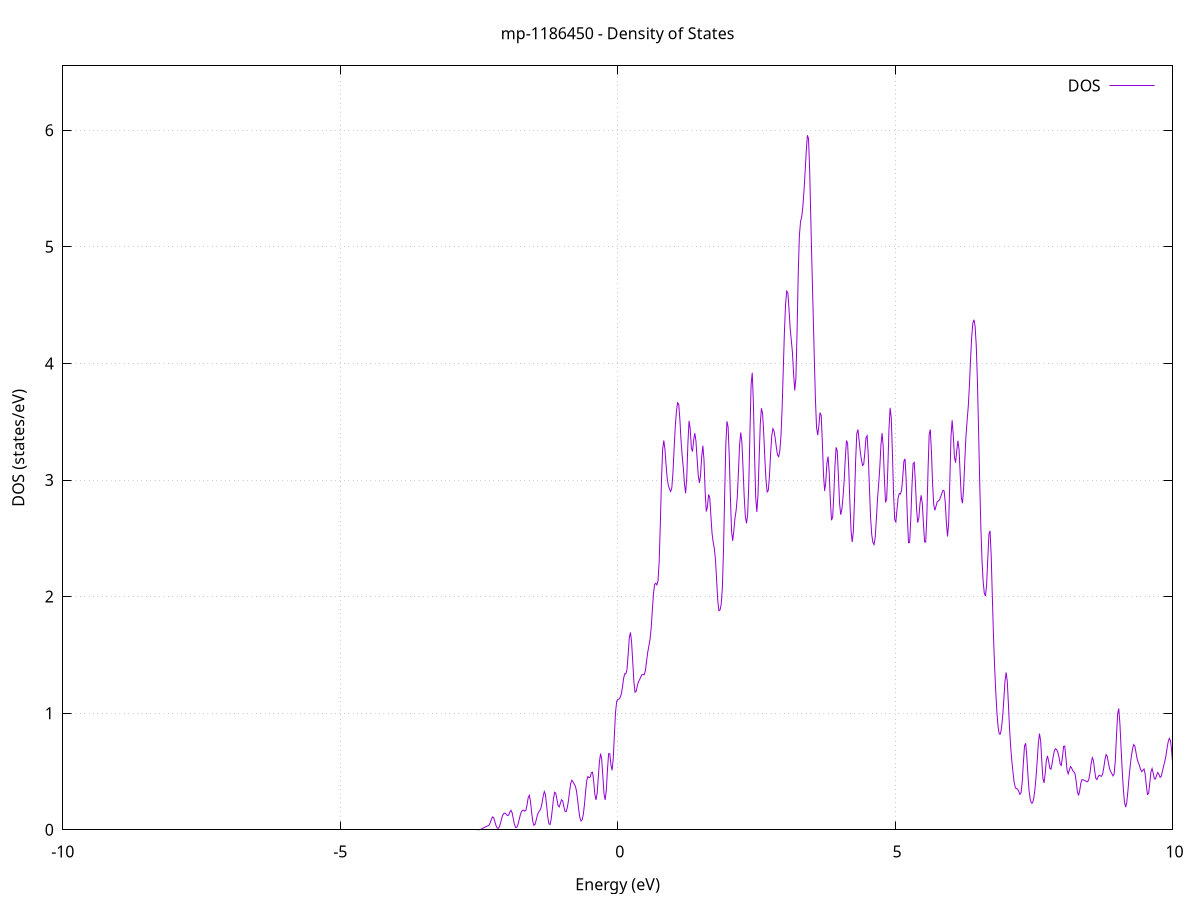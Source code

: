 set title 'mp-1186450 - Density of States'
set xlabel 'Energy (eV)'
set ylabel 'DOS (states/eV)'
set grid
set xrange [-10:10]
set yrange [0:6.552]
set xzeroaxis lt -1
set terminal png size 800,600
set output 'mp-1186450_dos_gnuplot.png'
plot '-' using 1:2 with lines title 'DOS'
-4.303900 0.000000
-4.283200 0.000000
-4.262500 0.000000
-4.241800 0.000000
-4.221100 0.000000
-4.200400 0.000000
-4.179700 0.000000
-4.159000 0.000000
-4.138300 0.000000
-4.117600 0.000000
-4.096800 0.000000
-4.076100 0.000000
-4.055400 0.000000
-4.034700 0.000000
-4.014000 0.000000
-3.993300 0.000000
-3.972600 0.000000
-3.951900 0.000000
-3.931200 0.000000
-3.910500 0.000000
-3.889800 0.000000
-3.869100 0.000000
-3.848400 0.000000
-3.827700 0.000000
-3.807000 0.000000
-3.786200 0.000000
-3.765500 0.000000
-3.744800 0.000000
-3.724100 0.000000
-3.703400 0.000000
-3.682700 0.000000
-3.662000 0.000000
-3.641300 0.000000
-3.620600 0.000000
-3.599900 0.000000
-3.579200 0.000000
-3.558500 0.000000
-3.537800 0.000000
-3.517100 0.000000
-3.496300 0.000000
-3.475600 0.000000
-3.454900 0.000000
-3.434200 0.000000
-3.413500 0.000000
-3.392800 0.000000
-3.372100 0.000000
-3.351400 0.000000
-3.330700 0.000000
-3.310000 0.000000
-3.289300 0.000000
-3.268600 0.000000
-3.247900 0.000000
-3.227200 0.000000
-3.206500 0.000000
-3.185700 0.000000
-3.165000 0.000000
-3.144300 0.000000
-3.123600 0.000000
-3.102900 0.000000
-3.082200 0.000000
-3.061500 0.000000
-3.040800 0.000000
-3.020100 0.000000
-2.999400 0.000000
-2.978700 0.000000
-2.958000 0.000000
-2.937300 0.000000
-2.916600 0.000000
-2.895900 0.000000
-2.875100 0.000000
-2.854400 0.000000
-2.833700 0.000000
-2.813000 0.000000
-2.792300 0.000000
-2.771600 0.000000
-2.750900 0.000000
-2.730200 0.000000
-2.709500 0.000000
-2.688800 0.000000
-2.668100 0.000000
-2.647400 0.000000
-2.626700 0.000000
-2.606000 0.000000
-2.585300 0.000000
-2.564500 0.000000
-2.543800 0.000000
-2.523100 0.000100
-2.502400 0.000500
-2.481700 0.001900
-2.461000 0.005000
-2.440300 0.010000
-2.419600 0.015600
-2.398900 0.020700
-2.378200 0.025700
-2.357500 0.030200
-2.336800 0.033600
-2.316100 0.041100
-2.295400 0.061200
-2.274700 0.091000
-2.253900 0.110600
-2.233200 0.101900
-2.212500 0.069600
-2.191800 0.035300
-2.171100 0.014900
-2.150400 0.012300
-2.129700 0.027700
-2.109000 0.060400
-2.088300 0.100200
-2.067600 0.129800
-2.046900 0.142100
-2.026200 0.142000
-2.005500 0.132700
-1.984800 0.121500
-1.964100 0.126400
-1.943300 0.150800
-1.922600 0.166900
-1.901900 0.146200
-1.881200 0.096000
-1.860500 0.047200
-1.839800 0.020700
-1.819100 0.019600
-1.798400 0.041600
-1.777700 0.080700
-1.757000 0.122300
-1.736300 0.152300
-1.715600 0.166900
-1.694900 0.167400
-1.674200 0.159700
-1.653400 0.167400
-1.632700 0.213300
-1.612000 0.275800
-1.591300 0.295800
-1.570600 0.242400
-1.549900 0.148600
-1.529200 0.070700
-1.508500 0.037600
-1.487800 0.047600
-1.467100 0.084900
-1.446400 0.125700
-1.425700 0.151000
-1.405000 0.163800
-1.384300 0.183600
-1.363600 0.225900
-1.342800 0.286300
-1.322100 0.327600
-1.301400 0.302700
-1.280700 0.212600
-1.260000 0.112000
-1.239300 0.051200
-1.218600 0.045100
-1.197900 0.090500
-1.177200 0.175000
-1.156500 0.266800
-1.135800 0.321500
-1.115100 0.313900
-1.094400 0.260300
-1.073700 0.207500
-1.053000 0.195900
-1.032200 0.226400
-1.011500 0.257900
-0.990800 0.247500
-0.970100 0.199600
-0.949400 0.158800
-0.928700 0.155900
-0.908000 0.188200
-0.887300 0.247200
-0.866600 0.326300
-0.845900 0.397600
-0.825200 0.424900
-0.804500 0.411100
-0.783800 0.391500
-0.763100 0.375100
-0.742400 0.335000
-0.721600 0.258500
-0.700900 0.169500
-0.680200 0.102600
-0.659500 0.075700
-0.638800 0.086700
-0.618100 0.133200
-0.597400 0.219900
-0.576700 0.333000
-0.556000 0.425000
-0.535300 0.456600
-0.514600 0.446500
-0.493900 0.452600
-0.473200 0.489000
-0.452500 0.493500
-0.431800 0.416200
-0.411000 0.304700
-0.390300 0.255900
-0.369600 0.313800
-0.348900 0.447100
-0.328200 0.586000
-0.307500 0.653500
-0.286800 0.601200
-0.266100 0.454900
-0.245400 0.307700
-0.224700 0.256400
-0.204000 0.342400
-0.183300 0.516400
-0.162600 0.652200
-0.141900 0.652600
-0.121200 0.557900
-0.100400 0.509800
-0.079700 0.607000
-0.059000 0.813700
-0.038300 1.006100
-0.017600 1.100200
0.003100 1.117400
0.023800 1.120600
0.044500 1.134400
0.065200 1.162200
0.085900 1.219600
0.106600 1.295800
0.127300 1.337700
0.148000 1.337800
0.168700 1.375800
0.189500 1.503000
0.210200 1.646100
0.230900 1.692800
0.251600 1.608400
0.272300 1.437700
0.293000 1.267400
0.313700 1.180200
0.334400 1.188400
0.355100 1.235000
0.375800 1.269700
0.396500 1.288900
0.417200 1.310000
0.437900 1.330100
0.458600 1.331600
0.479300 1.329700
0.500100 1.366500
0.520800 1.444400
0.541500 1.520900
0.562200 1.574200
0.582900 1.629900
0.603600 1.727700
0.624300 1.874800
0.645000 2.021800
0.665700 2.104300
0.686400 2.114000
0.707100 2.100700
0.727800 2.136200
0.748500 2.299800
0.769200 2.619300
0.789900 2.994200
0.810700 3.261100
0.831400 3.339400
0.852100 3.264600
0.872800 3.127300
0.893500 3.012400
0.914200 2.952100
0.934900 2.921600
0.955600 2.901600
0.976300 2.932400
0.997000 3.065000
1.017700 3.269300
1.038400 3.457900
1.059100 3.587800
1.079800 3.662200
1.100500 3.651000
1.121300 3.522200
1.142000 3.342800
1.162700 3.210100
1.183400 3.104300
1.204100 2.967200
1.224800 2.886400
1.245500 3.017600
1.266200 3.314200
1.286900 3.507100
1.307600 3.440900
1.328300 3.277000
1.349000 3.244400
1.369700 3.341000
1.390400 3.401500
1.411100 3.334800
1.431900 3.185100
1.452600 3.039800
1.473300 2.974800
1.494000 3.040300
1.514700 3.199700
1.535400 3.294700
1.556100 3.174800
1.576800 2.904500
1.597500 2.729300
1.618200 2.769800
1.638900 2.875600
1.659600 2.850100
1.680300 2.694800
1.701000 2.545000
1.721700 2.466200
1.742500 2.414500
1.763200 2.315500
1.783900 2.141300
1.804600 1.962800
1.825300 1.878700
1.846000 1.886000
1.866700 1.935000
1.887400 2.075300
1.908100 2.404700
1.928800 2.880400
1.949500 3.302800
1.970200 3.503400
1.990900 3.454300
2.011600 3.205000
2.032400 2.851300
2.053100 2.561600
2.073800 2.478600
2.094500 2.567400
2.115200 2.673600
2.135900 2.741200
2.156600 2.856700
2.177300 3.073800
2.198000 3.304600
2.218700 3.407300
2.239400 3.321300
2.260100 3.100700
2.280800 2.858300
2.301500 2.688800
2.322200 2.628000
2.343000 2.702100
2.363700 2.969000
2.384400 3.409400
2.405100 3.814700
2.425800 3.919800
2.446500 3.660600
2.467200 3.221800
2.487900 2.854700
2.508600 2.725700
2.529300 2.871600
2.550000 3.186700
2.570700 3.481000
2.591400 3.615600
2.612100 3.570300
2.632800 3.398400
2.653600 3.178300
2.674300 2.993100
2.695000 2.897200
2.715700 2.911700
2.736400 3.038000
2.757100 3.227300
2.777800 3.381600
2.798500 3.440500
2.819200 3.420000
2.839900 3.357700
2.860600 3.279100
2.881300 3.214900
2.902000 3.200000
2.922700 3.250200
2.943400 3.377600
2.964200 3.612000
2.984900 3.941200
3.005600 4.269500
3.026300 4.504000
3.047000 4.620200
3.067700 4.605300
3.088400 4.466600
3.109100 4.303000
3.129800 4.199500
3.150500 4.092300
3.171200 3.909700
3.191900 3.768100
3.212600 3.872900
3.233300 4.266200
3.254000 4.752700
3.274800 5.088900
3.295500 5.214000
3.316200 5.255300
3.336900 5.336800
3.357600 5.473600
3.378300 5.638200
3.399000 5.817400
3.419700 5.956500
3.440400 5.927400
3.461100 5.652200
3.481800 5.230100
3.502500 4.819100
3.523200 4.444000
3.543900 4.054600
3.564600 3.688700
3.585400 3.448500
3.606100 3.385300
3.626800 3.467200
3.647500 3.577900
3.668200 3.555100
3.688900 3.334100
3.709600 3.047900
3.730300 2.906800
3.751000 2.981400
3.771700 3.144100
3.792400 3.200600
3.813100 3.061600
3.833800 2.818800
3.854500 2.655000
3.875300 2.681800
3.896000 2.874700
3.916700 3.120200
3.937400 3.279900
3.958100 3.248100
3.978800 3.035700
3.999500 2.800100
4.020200 2.702300
4.040900 2.747900
4.061600 2.851500
4.082300 2.992900
4.103000 3.184700
4.123700 3.338500
4.144400 3.314800
4.165100 3.096600
4.185900 2.803700
4.206600 2.565800
4.227300 2.467600
4.248000 2.557900
4.268700 2.827300
4.289400 3.166700
4.310100 3.399700
4.330800 3.433100
4.351500 3.342300
4.372200 3.245500
4.392900 3.174500
4.413600 3.124500
4.434300 3.133700
4.455000 3.234500
4.475700 3.362000
4.496500 3.380200
4.517200 3.214400
4.537900 2.932800
4.558600 2.678500
4.579300 2.531700
4.600000 2.465600
4.620700 2.446000
4.641400 2.505400
4.662100 2.659400
4.682800 2.830000
4.703500 2.958100
4.724200 3.103400
4.744900 3.296200
4.765600 3.402000
4.786300 3.285600
4.807100 3.016200
4.827800 2.808800
4.848500 2.833600
4.869200 3.097100
4.889900 3.433100
4.910600 3.618800
4.931300 3.535600
4.952000 3.232800
4.972700 2.881100
4.993400 2.660800
5.014100 2.640500
5.034800 2.746400
5.055500 2.849800
5.076200 2.883700
5.096900 2.879900
5.117700 2.912900
5.138400 3.024000
5.159100 3.160700
5.179800 3.181800
5.200500 2.993300
5.221200 2.684100
5.241900 2.462100
5.262600 2.464300
5.283300 2.667600
5.304000 2.942900
5.324700 3.139900
5.345400 3.151400
5.366100 2.981500
5.386800 2.757500
5.407500 2.634600
5.428300 2.673400
5.449000 2.798200
5.469700 2.868600
5.490400 2.800800
5.511100 2.627700
5.531800 2.469600
5.552500 2.468300
5.573200 2.700200
5.593900 3.082000
5.614600 3.388200
5.635300 3.433600
5.656000 3.234600
5.676700 2.964300
5.697400 2.784200
5.718200 2.740500
5.738900 2.777200
5.759600 2.813500
5.780300 2.821400
5.801000 2.829400
5.821700 2.854600
5.842400 2.884600
5.863100 2.911500
5.883800 2.906300
5.904500 2.809000
5.925200 2.630000
5.945900 2.515300
5.966600 2.637800
5.987300 2.999500
6.008000 3.375300
6.028800 3.512400
6.049500 3.382100
6.070200 3.192500
6.090900 3.149700
6.111600 3.253000
6.132300 3.336900
6.153000 3.262500
6.173700 3.048900
6.194400 2.847800
6.215100 2.800800
6.235800 2.932800
6.256500 3.162600
6.277200 3.372400
6.297900 3.507700
6.318600 3.626500
6.339400 3.804000
6.360100 4.028500
6.380800 4.227700
6.401500 4.346400
6.422200 4.374500
6.442900 4.315900
6.463600 4.149500
6.484300 3.845000
6.505000 3.424200
6.525700 2.974800
6.546400 2.588100
6.567100 2.306800
6.587800 2.127700
6.608500 2.027100
6.629200 2.005200
6.650000 2.102300
6.670700 2.320200
6.691400 2.534900
6.712100 2.564500
6.732800 2.345300
6.753500 1.990900
6.774200 1.654200
6.794900 1.389400
6.815600 1.174600
6.836300 1.000600
6.857000 0.880500
6.877700 0.821400
6.898400 0.821700
6.919100 0.875400
6.939800 0.976200
6.960600 1.121200
6.981300 1.276300
7.002000 1.349700
7.022700 1.268500
7.043400 1.070100
7.064100 0.859800
7.084800 0.701300
7.105500 0.586100
7.126200 0.487200
7.146900 0.405900
7.167600 0.361200
7.188300 0.351700
7.209000 0.348700
7.229700 0.328600
7.250400 0.303800
7.271200 0.318500
7.291900 0.412600
7.312600 0.575100
7.333300 0.719400
7.354000 0.742000
7.374700 0.627700
7.395400 0.460900
7.416100 0.329900
7.436800 0.258700
7.457500 0.229100
7.478200 0.230300
7.498900 0.268800
7.519600 0.343400
7.540300 0.448000
7.561000 0.587200
7.581800 0.740400
7.602500 0.824500
7.623200 0.763900
7.643900 0.593600
7.664600 0.439400
7.685300 0.402600
7.706000 0.484900
7.726700 0.595400
7.747400 0.633700
7.768100 0.586600
7.788800 0.527000
7.809500 0.519600
7.830200 0.566600
7.850900 0.631700
7.871700 0.679700
7.892400 0.695400
7.913100 0.686900
7.933800 0.664900
7.954500 0.622400
7.975200 0.565700
7.995900 0.552300
8.016600 0.623900
8.037300 0.715500
8.058000 0.718100
8.078700 0.619800
8.099400 0.512900
8.120100 0.479500
8.140800 0.512300
8.161500 0.542000
8.182300 0.529900
8.203000 0.505700
8.223700 0.497900
8.244400 0.478300
8.265100 0.412600
8.285800 0.328000
8.306500 0.293500
8.327200 0.334600
8.347900 0.399600
8.368600 0.430600
8.389300 0.429300
8.410000 0.424200
8.430700 0.420100
8.451400 0.413300
8.472100 0.412600
8.492900 0.433900
8.513600 0.489800
8.534300 0.568400
8.555000 0.618700
8.575700 0.593300
8.596400 0.510500
8.617100 0.441700
8.637800 0.430600
8.658500 0.453900
8.679200 0.467900
8.699900 0.462300
8.720600 0.458400
8.741300 0.479500
8.762000 0.533600
8.782700 0.602500
8.803500 0.644700
8.824200 0.629700
8.844900 0.574100
8.865600 0.523600
8.886300 0.498500
8.907000 0.481000
8.927700 0.462100
8.948400 0.479500
8.969100 0.591100
8.989800 0.798000
9.010500 0.993200
9.031200 1.039900
9.051900 0.914000
9.072600 0.708700
9.093300 0.510700
9.114100 0.349000
9.134800 0.236500
9.155500 0.194900
9.176200 0.235400
9.196900 0.335900
9.217600 0.452200
9.238300 0.551400
9.259000 0.629500
9.279700 0.693800
9.300400 0.731300
9.321100 0.718100
9.341800 0.663100
9.362500 0.608200
9.383200 0.576900
9.403900 0.552200
9.424700 0.518900
9.445400 0.498300
9.466100 0.510100
9.486800 0.521300
9.507500 0.477000
9.528200 0.380500
9.548900 0.303000
9.569600 0.310600
9.590300 0.398900
9.611000 0.495200
9.631700 0.525200
9.652400 0.484600
9.673100 0.436700
9.693800 0.435400
9.714600 0.470200
9.735300 0.491300
9.756000 0.474900
9.776700 0.449900
9.797400 0.458300
9.818100 0.500400
9.838800 0.544100
9.859500 0.581400
9.880200 0.631000
9.900900 0.695200
9.921600 0.753400
9.942300 0.784100
9.963000 0.766100
9.983700 0.684000
10.004400 0.552800
10.025200 0.421200
10.045900 0.334100
10.066600 0.299100
10.087300 0.294100
10.108000 0.295800
10.128700 0.296200
10.149400 0.299400
10.170100 0.309300
10.190800 0.326500
10.211500 0.354100
10.232200 0.390300
10.252900 0.417700
10.273600 0.414800
10.294300 0.381100
10.315000 0.339900
10.335800 0.326900
10.356500 0.383300
10.377200 0.525400
10.397900 0.704000
10.418600 0.831100
10.439300 0.861800
10.460000 0.816200
10.480700 0.725200
10.501400 0.603800
10.522100 0.481700
10.542800 0.411000
10.563500 0.412000
10.584200 0.440800
10.604900 0.445000
10.625600 0.434900
10.646400 0.465800
10.667100 0.555400
10.687800 0.648000
10.708500 0.667700
10.729200 0.595800
10.749900 0.480100
10.770600 0.382700
10.791300 0.338600
10.812000 0.344000
10.832700 0.359900
10.853400 0.345900
10.874100 0.310500
10.894800 0.305800
10.915500 0.367600
10.936200 0.480400
10.957000 0.592900
10.977700 0.648200
10.998400 0.616700
11.019100 0.524200
11.039800 0.430900
11.060500 0.378700
11.081200 0.379700
11.101900 0.421300
11.122600 0.454200
11.143300 0.417500
11.164000 0.303500
11.184700 0.168100
11.205400 0.069900
11.226100 0.023300
11.246800 0.013600
11.267600 0.029200
11.288300 0.071600
11.309000 0.141200
11.329700 0.221800
11.350400 0.288100
11.371100 0.342400
11.391800 0.430800
11.412500 0.586800
11.433200 0.759800
11.453900 0.840300
11.474600 0.773700
11.495300 0.609000
11.516000 0.437900
11.536700 0.322600
11.557500 0.275900
11.578200 0.276100
11.598900 0.302200
11.619600 0.345300
11.640300 0.387600
11.661000 0.409700
11.681700 0.421900
11.702400 0.453800
11.723100 0.508100
11.743800 0.553800
11.764500 0.577600
11.785200 0.617700
11.805900 0.728000
11.826600 0.900900
11.847300 1.040000
11.868100 1.035000
11.888800 0.865100
11.909500 0.605800
11.930200 0.355300
11.950900 0.182200
11.971600 0.115000
11.992300 0.146300
12.013000 0.242200
12.033700 0.358000
12.054400 0.457100
12.075100 0.513300
12.095800 0.512800
12.116500 0.479500
12.137200 0.465200
12.157900 0.491300
12.178700 0.541800
12.199400 0.597500
12.220100 0.632000
12.240800 0.612600
12.261500 0.549300
12.282200 0.507200
12.302900 0.537000
12.323600 0.612500
12.344300 0.668800
12.365000 0.679800
12.385700 0.660500
12.406400 0.624600
12.427100 0.583600
12.447800 0.558700
12.468500 0.567000
12.489300 0.611600
12.510000 0.684700
12.530700 0.763000
12.551400 0.804200
12.572100 0.771200
12.592800 0.675100
12.613500 0.577400
12.634200 0.537900
12.654900 0.566700
12.675600 0.625000
12.696300 0.664500
12.717000 0.671300
12.737700 0.667400
12.758400 0.674000
12.779100 0.686300
12.799900 0.679200
12.820600 0.636900
12.841300 0.573900
12.862000 0.508700
12.882700 0.433300
12.903400 0.346700
12.924100 0.297200
12.944800 0.344600
12.965500 0.484100
12.986200 0.634900
13.006900 0.701500
13.027600 0.644800
13.048300 0.504100
13.069000 0.359500
13.089700 0.273400
13.110500 0.265000
13.131200 0.317100
13.151900 0.397400
13.172600 0.475200
13.193300 0.523000
13.214000 0.534500
13.234700 0.546000
13.255400 0.597900
13.276100 0.675200
13.296800 0.721200
13.317500 0.698300
13.338200 0.612300
13.358900 0.501100
13.379600 0.430500
13.400400 0.465800
13.421100 0.601800
13.441800 0.751300
13.462500 0.840700
13.483200 0.873900
13.503900 0.874600
13.524600 0.836600
13.545300 0.764600
13.566000 0.700400
13.586700 0.676500
13.607400 0.677400
13.628100 0.671300
13.648800 0.651900
13.669500 0.621500
13.690200 0.572000
13.711000 0.521500
13.731700 0.516100
13.752400 0.555100
13.773100 0.578300
13.793800 0.555900
13.814500 0.519100
13.835200 0.492700
13.855900 0.463700
13.876600 0.422200
13.897300 0.389800
13.918000 0.397700
13.938700 0.450900
13.959400 0.519500
13.980100 0.567800
14.000800 0.588500
14.021600 0.604900
14.042300 0.641600
14.063000 0.698700
14.083700 0.757200
14.104400 0.796600
14.125100 0.799000
14.145800 0.748200
14.166500 0.642000
14.187200 0.506000
14.207900 0.383700
14.228600 0.308200
14.249300 0.299100
14.270000 0.371100
14.290700 0.510800
14.311400 0.655500
14.332200 0.721300
14.352900 0.666200
14.373600 0.536700
14.394300 0.439900
14.415000 0.452500
14.435700 0.551100
14.456400 0.645200
14.477100 0.687100
14.497800 0.713800
14.518500 0.762200
14.539200 0.800200
14.559900 0.787700
14.580600 0.749600
14.601300 0.731400
14.622000 0.728300
14.642800 0.715300
14.663500 0.703000
14.684200 0.708500
14.704900 0.711000
14.725600 0.687800
14.746300 0.657900
14.767000 0.650900
14.787700 0.667200
14.808400 0.694500
14.829100 0.729000
14.849800 0.764400
14.870500 0.782200
14.891200 0.761700
14.911900 0.702800
14.932600 0.633600
14.953400 0.576500
14.974100 0.525600
14.994800 0.480800
15.015500 0.466900
15.036200 0.503700
15.056900 0.581000
15.077600 0.668500
15.098300 0.741200
15.119000 0.791500
15.139700 0.809900
15.160400 0.769000
15.181100 0.653300
15.201800 0.496600
15.222500 0.365700
15.243300 0.313200
15.264000 0.343400
15.284700 0.412600
15.305400 0.466900
15.326100 0.487700
15.346800 0.496700
15.367500 0.513000
15.388200 0.528300
15.408900 0.536200
15.429600 0.551200
15.450300 0.570700
15.471000 0.560400
15.491700 0.507700
15.512400 0.453700
15.533100 0.441800
15.553900 0.457400
15.574600 0.454700
15.595300 0.431700
15.616000 0.432300
15.636700 0.480500
15.657400 0.545000
15.678100 0.567000
15.698800 0.519200
15.719500 0.451300
15.740200 0.459300
15.760900 0.583700
15.781600 0.754500
15.802300 0.858400
15.823000 0.843400
15.843700 0.741900
15.864500 0.620800
15.885200 0.536400
15.905900 0.517900
15.926600 0.566000
15.947300 0.653900
15.968000 0.726200
15.988700 0.722200
16.009400 0.625000
16.030100 0.487500
16.050800 0.396600
16.071500 0.411300
16.092200 0.537100
16.112900 0.735400
16.133600 0.936300
16.154300 1.067700
16.175100 1.092000
16.195800 1.008900
16.216500 0.843500
16.237200 0.649500
16.257900 0.486100
16.278600 0.378500
16.299300 0.325600
16.320000 0.335600
16.340700 0.419400
16.361400 0.553100
16.382100 0.679500
16.402800 0.754100
16.423500 0.763800
16.444200 0.717200
16.464900 0.649200
16.485700 0.607200
16.506400 0.608900
16.527100 0.638800
16.547800 0.683400
16.568500 0.736300
16.589200 0.771200
16.609900 0.749000
16.630600 0.673800
16.651300 0.600200
16.672000 0.574100
16.692700 0.600900
16.713400 0.656400
16.734100 0.693500
16.754800 0.669700
16.775500 0.598900
16.796300 0.555400
16.817000 0.602300
16.837700 0.721900
16.858400 0.827300
16.879100 0.841400
16.899800 0.763000
16.920500 0.664600
16.941200 0.632100
16.961900 0.695800
16.982600 0.809300
17.003300 0.898200
17.024000 0.938100
17.044700 0.969600
17.065400 1.019000
17.086200 1.048200
17.106900 1.011500
17.127600 0.914000
17.148300 0.801800
17.169000 0.726100
17.189700 0.729400
17.210400 0.840100
17.231100 1.046000
17.251800 1.270900
17.272500 1.408700
17.293200 1.397400
17.313900 1.246900
17.334600 1.010100
17.355300 0.769100
17.376000 0.616000
17.396800 0.589200
17.417500 0.639200
17.438200 0.684900
17.458900 0.683300
17.479600 0.630100
17.500300 0.540500
17.521000 0.453800
17.541700 0.409200
17.562400 0.400200
17.583100 0.392300
17.603800 0.373400
17.624500 0.358900
17.645200 0.370300
17.665900 0.426800
17.686600 0.522500
17.707400 0.604200
17.728100 0.618000
17.748800 0.580500
17.769500 0.571500
17.790200 0.663100
17.810900 0.863200
17.831600 1.098300
17.852300 1.255500
17.873000 1.277300
17.893700 1.196300
17.914400 1.068600
17.935100 0.926800
17.955800 0.794500
17.976500 0.692500
17.997200 0.631500
18.018000 0.615300
18.038700 0.647200
18.059400 0.735400
18.080100 0.886100
18.100800 1.074300
18.121500 1.220000
18.142200 1.224500
18.162900 1.061200
18.183600 0.818100
18.204300 0.621800
18.225000 0.537500
18.245700 0.552900
18.266400 0.615600
18.287100 0.663100
18.307800 0.657800
18.328600 0.625900
18.349300 0.634100
18.370000 0.703500
18.390700 0.783700
18.411400 0.826000
18.432100 0.830600
18.452800 0.816800
18.473500 0.806000
18.494200 0.831500
18.514900 0.913200
18.535600 1.028200
18.556300 1.122600
18.577000 1.145600
18.597700 1.082500
18.618400 0.966400
18.639200 0.859900
18.659900 0.814000
18.680600 0.827200
18.701300 0.864500
18.722000 0.911600
18.742700 0.970200
18.763400 1.009600
18.784100 0.984000
18.804800 0.899900
18.825500 0.816600
18.846200 0.778400
18.866900 0.779300
18.887600 0.786500
18.908300 0.787300
18.929000 0.816900
18.949800 0.915800
18.970500 1.066000
18.991200 1.201700
19.011900 1.272600
19.032600 1.274100
19.053300 1.224400
19.074000 1.133700
19.094700 1.008000
19.115400 0.877000
19.136100 0.796300
19.156800 0.809900
19.177500 0.911000
19.198200 1.041200
19.218900 1.134800
19.239700 1.173700
19.260400 1.183900
19.281100 1.180800
19.301800 1.163700
19.322500 1.160800
19.343200 1.215100
19.363900 1.314300
19.384600 1.384300
19.405300 1.369100
19.426000 1.285600
19.446700 1.188000
19.467400 1.099500
19.488100 0.995700
19.508800 0.860600
19.529500 0.739500
19.550300 0.705100
19.571000 0.773100
19.591700 0.871000
19.612400 0.901000
19.633100 0.836800
19.653800 0.746000
19.674500 0.718800
19.695200 0.774700
19.715900 0.847400
19.736600 0.882900
19.757300 0.917200
19.778000 1.007700
19.798700 1.140000
19.819400 1.256900
19.840100 1.316900
19.860900 1.293700
19.881600 1.178400
19.902300 0.999100
19.923000 0.809300
19.943700 0.660800
19.964400 0.604800
19.985100 0.692000
20.005800 0.921000
20.026500 1.178400
20.047200 1.288700
20.067900 1.177600
20.088600 0.954100
20.109300 0.784300
20.130000 0.726800
20.150700 0.746400
20.171500 0.815700
20.192200 0.923400
20.212900 1.032600
20.233600 1.097400
20.254300 1.113000
20.275000 1.124200
20.295700 1.176800
20.316400 1.256400
20.337100 1.296400
20.357800 1.253600
20.378500 1.149200
20.399200 1.034200
20.419900 0.941800
20.440600 0.880900
20.461300 0.847800
20.482100 0.831700
20.502800 0.835700
20.523500 0.881800
20.544200 0.967000
20.564900 1.052000
20.585600 1.125200
20.606300 1.211800
20.627000 1.297200
20.647700 1.313200
20.668400 1.215800
20.689100 1.037300
20.709800 0.861200
20.730500 0.769600
20.751200 0.800200
20.771900 0.915300
20.792700 1.016900
20.813400 1.025800
20.834100 0.947400
20.854800 0.846900
20.875500 0.776800
20.896200 0.746500
20.916900 0.759300
20.937600 0.854600
20.958300 1.077600
20.979000 1.393600
20.999700 1.656400
21.020400 1.713300
21.041100 1.560200
21.061800 1.346100
21.082600 1.217400
21.103300 1.209100
21.124000 1.262500
21.144700 1.287800
21.165400 1.215500
21.186100 1.039800
21.206800 0.834400
21.227500 0.700600
21.248200 0.682500
21.268900 0.747600
21.289600 0.838000
21.310300 0.910300
21.331000 0.940500
21.351700 0.935900
21.372400 0.938600
21.393200 0.980800
21.413900 1.052300
21.434600 1.124700
21.455300 1.164300
21.476000 1.124000
21.496700 0.980900
21.517400 0.781800
21.538100 0.617800
21.558800 0.559700
21.579500 0.610800
21.600200 0.700600
21.620900 0.736200
21.641600 0.677000
21.662300 0.558300
21.683000 0.450600
21.703800 0.405800
21.724500 0.424100
21.745200 0.459900
21.765900 0.476400
21.786600 0.495100
21.807300 0.567200
21.828000 0.709000
21.848700 0.881200
21.869400 1.018200
21.890100 1.090000
21.910800 1.140200
21.931500 1.228900
21.952200 1.346300
21.972900 1.430300
21.993600 1.461500
22.014400 1.487600
22.035100 1.544800
22.055800 1.609900
22.076500 1.633100
22.097200 1.580200
22.117900 1.463800
22.138600 1.344100
22.159300 1.268000
22.180000 1.230200
22.200700 1.224300
22.221400 1.290300
22.242100 1.461300
22.262800 1.681200
22.283500 1.827200
22.304200 1.820200
22.325000 1.694000
22.345700 1.558200
22.366400 1.520100
22.387100 1.625200
22.407800 1.822200
22.428500 1.977500
22.449200 1.980000
22.469900 1.854700
22.490600 1.716900
22.511300 1.612600
22.532000 1.490300
22.552700 1.340500
22.573400 1.263200
22.594100 1.351700
22.614800 1.561000
22.635600 1.730500
22.656300 1.731100
22.677000 1.571900
22.697700 1.365300
22.718400 1.212800
22.739100 1.138600
22.759800 1.115900
22.780500 1.116200
22.801200 1.120600
22.821900 1.107900
22.842600 1.050300
22.863300 0.950200
22.884000 0.872300
22.904700 0.883300
22.925500 0.961000
22.946200 1.012400
22.966900 0.979600
22.987600 0.893500
23.008300 0.823700
23.029000 0.805100
23.049700 0.837400
23.070400 0.923400
23.091100 1.055900
23.111800 1.198100
23.132500 1.320700
23.153200 1.411400
23.173900 1.443100
23.194600 1.410700
23.215300 1.367100
23.236100 1.352700
23.256800 1.349400
23.277500 1.335900
23.298200 1.308500
23.318900 1.233100
23.339600 1.073500
23.360300 0.871300
23.381000 0.721500
23.401700 0.682100
23.422400 0.767400
23.443100 0.973400
23.463800 1.241300
23.484500 1.460200
23.505200 1.563900
23.525900 1.572100
23.546700 1.522600
23.567400 1.440000
23.588100 1.375000
23.608800 1.393500
23.629500 1.494600
23.650200 1.587500
23.670900 1.595100
23.691600 1.550300
23.712300 1.542800
23.733000 1.588100
23.753700 1.604000
23.774400 1.515500
23.795100 1.341300
23.815800 1.167600
23.836500 1.067300
23.857300 1.053200
23.878000 1.087500
23.898700 1.120300
23.919400 1.127600
23.940100 1.139900
23.960800 1.215200
23.981500 1.348500
24.002200 1.446400
24.022900 1.436000
24.043600 1.348100
24.064300 1.254400
24.085000 1.176500
24.105700 1.106500
24.126400 1.063300
24.147100 1.068400
24.167900 1.096900
24.188600 1.106100
24.209300 1.103000
24.230000 1.128200
24.250700 1.179600
24.271400 1.207600
24.292100 1.181900
24.312800 1.119600
24.333500 1.047900
24.354200 0.965200
24.374900 0.862100
24.395600 0.759600
24.416300 0.692300
24.437000 0.688800
24.457700 0.770300
24.478500 0.913900
24.499200 1.027800
24.519900 1.024400
24.540600 0.905900
24.561300 0.739700
24.582000 0.583100
24.602700 0.480100
24.623400 0.487400
24.644100 0.630700
24.664800 0.842700
24.685500 1.000000
24.706200 1.036800
24.726900 0.987400
24.747600 0.909200
24.768400 0.819900
24.789100 0.738200
24.809800 0.722300
24.830500 0.811800
24.851200 0.966500
24.871900 1.092000
24.892600 1.105000
24.913300 0.987800
24.934000 0.821400
24.954700 0.727200
24.975400 0.736600
24.996100 0.771000
25.016800 0.760300
25.037500 0.711900
25.058200 0.665500
25.079000 0.649000
25.099700 0.672900
25.120400 0.720300
25.141100 0.749100
25.161800 0.722600
25.182500 0.641300
25.203200 0.549100
25.223900 0.503900
25.244600 0.528400
25.265300 0.589500
25.286000 0.627300
25.306700 0.608800
25.327400 0.549500
25.348100 0.489200
25.368800 0.467800
25.389600 0.519800
25.410300 0.652500
25.431000 0.826900
25.451700 0.977600
25.472400 1.047100
25.493100 1.020800
25.513800 0.952600
25.534500 0.924400
25.555200 0.957500
25.575900 0.992700
25.596600 0.975800
25.617300 0.938600
25.638000 0.955000
25.658700 1.031700
25.679400 1.100100
25.700200 1.106400
25.720900 1.046200
25.741600 0.931700
25.762300 0.796100
25.783000 0.699100
25.803700 0.674700
25.824400 0.698800
25.845100 0.735600
25.865800 0.780900
25.886500 0.837400
25.907200 0.889600
25.927900 0.937800
25.948600 1.016000
25.969300 1.129500
25.990000 1.230100
26.010800 1.303700
26.031500 1.419300
26.052200 1.617900
26.072900 1.803000
26.093600 1.833100
26.114300 1.700400
26.135000 1.532200
26.155700 1.424600
26.176400 1.349600
26.197100 1.260900
26.217800 1.214200
26.238500 1.281600
26.259200 1.401000
26.279900 1.435700
26.300600 1.353900
26.321400 1.260600
26.342100 1.271100
26.362800 1.404700
26.383500 1.590500
26.404200 1.732500
26.424900 1.783500
26.445600 1.781900
26.466300 1.801300
26.487000 1.871000
26.507700 1.977900
26.528400 2.099900
26.549100 2.165500
26.569800 2.062600
26.590500 1.782500
26.611300 1.474200
26.632000 1.287400
26.652700 1.229100
26.673400 1.198100
26.694100 1.120700
26.714800 1.031700
26.735500 1.011700
26.756200 1.081300
26.776900 1.211200
26.797600 1.390700
26.818300 1.608600
26.839000 1.809400
26.859700 1.945800
26.880400 2.051200
26.901100 2.196100
26.921900 2.373100
26.942600 2.478800
26.963300 2.425700
26.984000 2.233300
27.004700 1.991000
27.025400 1.769800
27.046100 1.594500
27.066800 1.461500
27.087500 1.365300
27.108200 1.323100
27.128900 1.358500
27.149600 1.455300
27.170300 1.565000
27.191000 1.656100
27.211700 1.726300
27.232500 1.778500
27.253200 1.805400
27.273900 1.787600
27.294600 1.704200
27.315300 1.569300
27.336000 1.445200
27.356700 1.394900
27.377400 1.441400
27.398100 1.566900
27.418800 1.732600
27.439500 1.904000
27.460200 2.045200
27.480900 2.111200
27.501600 2.086700
27.522300 2.002600
27.543100 1.898100
27.563800 1.805500
27.584500 1.761800
27.605200 1.835800
27.625900 2.170700
27.646600 2.954600
27.667300 4.272700
27.688000 6.015900
27.708700 8.052900
27.729400 10.446500
27.750100 13.219100
27.770800 15.828200
27.791500 17.209600
27.812200 16.610100
27.832900 14.277400
27.853700 11.213400
27.874400 8.339300
27.895100 6.013000
27.915800 4.236000
27.936500 2.991000
27.957200 2.243500
27.977900 1.856200
27.998600 1.665300
28.019300 1.576600
28.040000 1.561800
28.060700 1.599100
28.081400 1.637100
28.102100 1.616000
28.122800 1.504800
28.143500 1.334200
28.164300 1.212000
28.185000 1.251500
28.205700 1.444600
28.226400 1.641900
28.247100 1.693200
28.267800 1.596300
28.288500 1.479900
28.309200 1.437600
28.329900 1.429200
28.350600 1.364000
28.371300 1.229500
28.392000 1.098300
28.412700 1.053300
28.433400 1.130900
28.454200 1.287800
28.474900 1.413400
28.495600 1.427100
28.516300 1.362400
28.537000 1.310000
28.557700 1.299000
28.578400 1.288500
28.599100 1.250800
28.619800 1.195400
28.640500 1.127200
28.661200 1.041200
28.681900 0.951100
28.702600 0.882000
28.723300 0.848800
28.744000 0.849800
28.764800 0.864400
28.785500 0.880300
28.806200 0.922000
28.826900 1.003500
28.847600 1.071700
28.868300 1.061100
28.889000 0.984200
28.909700 0.915300
28.930400 0.899000
28.951100 0.920200
28.971800 0.950600
28.992500 0.977400
29.013200 0.993700
29.033900 0.992400
29.054600 0.962700
29.075400 0.894100
29.096100 0.806600
29.116800 0.762100
29.137500 0.816400
29.158200 0.963400
29.178900 1.128700
29.199600 1.219400
29.220300 1.198100
29.241000 1.114900
29.261700 1.048300
29.282400 1.021500
29.303100 1.010300
29.323800 1.003200
29.344500 0.993100
29.365200 0.947500
29.386000 0.850700
29.406700 0.740300
29.427400 0.661500
29.448100 0.619700
29.468800 0.599200
29.489500 0.598300
29.510200 0.623400
29.530900 0.661600
29.551600 0.685800
29.572300 0.690400
29.593000 0.696700
29.613700 0.711600
29.634400 0.696800
29.655100 0.607300
29.675800 0.461500
29.696600 0.338100
29.717300 0.294000
29.738000 0.325700
29.758700 0.409800
29.779400 0.529600
29.800100 0.658200
29.820800 0.765100
29.841500 0.844100
29.862200 0.906500
29.882900 0.953300
29.903600 0.976500
29.924300 0.971200
29.945000 0.920700
29.965700 0.796600
29.986400 0.607300
30.007200 0.422700
30.027900 0.321100
30.048600 0.323200
30.069300 0.386000
30.090000 0.451100
30.110700 0.503000
30.131400 0.574500
30.152100 0.677700
30.172800 0.753900
30.193500 0.740400
30.214200 0.657600
30.234900 0.568600
30.255600 0.502300
30.276300 0.464400
30.297100 0.459300
30.317800 0.471600
30.338500 0.483100
30.359200 0.507600
30.379900 0.569000
30.400600 0.663500
30.421300 0.769800
30.442000 0.867300
30.462700 0.930200
30.483400 0.939200
30.504100 0.905000
30.524800 0.856600
30.545500 0.815000
30.566200 0.797400
30.586900 0.823600
30.607700 0.894800
30.628400 0.972400
30.649100 1.003000
30.669800 0.968800
30.690500 0.885000
30.711200 0.772200
30.731900 0.664300
30.752600 0.601100
30.773300 0.598900
30.794000 0.659700
30.814700 0.770000
30.835400 0.868300
30.856100 0.878400
30.876800 0.798800
30.897500 0.707500
30.918300 0.660800
30.939000 0.634000
30.959700 0.601500
30.980400 0.617400
31.001100 0.752600
31.021800 0.987800
31.042500 1.213400
31.063200 1.315900
31.083900 1.263100
31.104600 1.121600
31.125300 0.977900
31.146000 0.859000
31.166700 0.767800
31.187400 0.748700
31.208100 0.846600
31.228900 1.024500
31.249600 1.183300
31.270300 1.258900
31.291000 1.266000
31.311700 1.250500
31.332400 1.234700
31.353100 1.210700
31.373800 1.160700
31.394500 1.080100
31.415200 0.987100
31.435900 0.899100
31.456600 0.820100
31.477300 0.765700
31.498000 0.766100
31.518700 0.832000
31.539500 0.927900
31.560200 0.985000
31.580900 0.965400
31.601600 0.911400
31.622300 0.897700
31.643000 0.935800
31.663700 0.962800
31.684400 0.914400
31.705100 0.790300
31.725800 0.666900
31.746500 0.650600
31.767200 0.774300
31.787900 0.941100
31.808600 1.016400
31.829300 0.975700
31.850100 0.921700
31.870800 0.959000
31.891500 1.095300
31.912200 1.249700
31.932900 1.330600
31.953600 1.320100
31.974300 1.289500
31.995000 1.316000
32.015700 1.385200
32.036400 1.404000
32.057100 1.328000
32.077800 1.214400
32.098500 1.125100
32.119200 1.072600
32.139900 1.078900
32.160700 1.170500
32.181400 1.296900
32.202100 1.349400
32.222800 1.278100
32.243500 1.137600
32.264200 1.017700
32.284900 0.964500
32.305600 0.965900
32.326300 0.983400
32.347000 0.992100
32.367700 0.996100
32.388400 1.009900
32.409100 1.033100
32.429800 1.047300
32.450600 1.036200
32.471300 1.000300
32.492000 0.946600
32.512700 0.872000
32.533400 0.777900
32.554100 0.695800
32.574800 0.656000
32.595500 0.650200
32.616200 0.668600
32.636900 0.750500
32.657600 0.940900
32.678300 1.199400
32.699000 1.406400
32.719700 1.470300
32.740400 1.399500
32.761200 1.285200
32.781900 1.239700
32.802600 1.310000
32.823300 1.415100
32.844000 1.421400
32.864700 1.309100
32.885400 1.187900
32.906100 1.142200
32.926800 1.155000
32.947500 1.174900
32.968200 1.186600
32.988900 1.227100
33.009600 1.335700
33.030300 1.478500
33.051000 1.569000
33.071800 1.573400
33.092500 1.541300
33.113200 1.532000
33.133900 1.540100
33.154600 1.494300
33.175300 1.343300
33.196000 1.146800
33.216700 1.041200
33.237400 1.094800
33.258100 1.224500
33.278800 1.302900
33.299500 1.323800
33.320200 1.382300
33.340900 1.504000
33.361600 1.593100
33.382400 1.551400
33.403100 1.382100
33.423800 1.196300
33.444500 1.137100
33.465200 1.252100
33.485900 1.430800
33.506600 1.508000
33.527300 1.414000
33.548000 1.216900
33.568700 1.051800
33.589400 1.015200
33.610100 1.104900
33.630800 1.253900
33.651500 1.384300
33.672200 1.422900
33.693000 1.346000
33.713700 1.209700
33.734400 1.073200
33.755100 0.943200
33.775800 0.832000
33.796500 0.782900
33.817200 0.810400
33.837900 0.872000
33.858600 0.916900
33.879300 0.932000
33.900000 0.937400
33.920700 0.949200
33.941400 0.965200
33.962100 0.991300
33.982800 1.035300
34.003600 1.063000
34.024300 1.018700
34.045000 0.899700
34.065700 0.782900
34.086400 0.762300
34.107100 0.849200
34.127800 0.953300
34.148500 0.978700
34.169200 0.910500
34.189900 0.798900
34.210600 0.696800
34.231300 0.627000
34.252000 0.588100
34.272700 0.574400
34.293500 0.579800
34.314200 0.589300
34.334900 0.585800
34.355600 0.560400
34.376300 0.508800
34.397000 0.433700
34.417700 0.351800
34.438400 0.288300
34.459100 0.259900
34.479800 0.257300
34.500500 0.251100
34.521200 0.231800
34.541900 0.227500
34.562600 0.258800
34.583300 0.300000
34.604100 0.314200
34.624800 0.302100
34.645500 0.283600
34.666200 0.259600
34.686900 0.225400
34.707600 0.200800
34.728300 0.213900
34.749000 0.257600
34.769700 0.286700
34.790400 0.270700
34.811100 0.228200
34.831800 0.192500
34.852500 0.170900
34.873200 0.155900
34.893900 0.150700
34.914700 0.162500
34.935400 0.182400
34.956100 0.189200
34.976800 0.170200
34.997500 0.132100
35.018200 0.096100
35.038900 0.074600
35.059600 0.062500
35.080300 0.055200
35.101000 0.061900
35.121700 0.090100
35.142400 0.127000
35.163100 0.147700
35.183800 0.139700
35.204500 0.114500
35.225300 0.088300
35.246000 0.064600
35.266700 0.040900
35.287400 0.020300
35.308100 0.007500
35.328800 0.002000
35.349500 0.000400
35.370200 0.000100
35.390900 0.000000
35.411600 0.000000
35.432300 0.000000
35.453000 0.000000
35.473700 0.000000
35.494400 0.000000
35.515100 0.000000
35.535900 0.000000
35.556600 0.000000
35.577300 0.000000
35.598000 0.000000
35.618700 0.000000
35.639400 0.000000
35.660100 0.000000
35.680800 0.000000
35.701500 0.000000
35.722200 0.000000
35.742900 0.000000
35.763600 0.000000
35.784300 0.000000
35.805000 0.000000
35.825700 0.000000
35.846500 0.000000
35.867200 0.000000
35.887900 0.000000
35.908600 0.000000
35.929300 0.000000
35.950000 0.000000
35.970700 0.000000
35.991400 0.000000
36.012100 0.000000
36.032800 0.000000
36.053500 0.000000
36.074200 0.000000
36.094900 0.000000
36.115600 0.000000
36.136400 0.000000
36.157100 0.000000
36.177800 0.000000
36.198500 0.000000
36.219200 0.000000
36.239900 0.000000
36.260600 0.000000
36.281300 0.000000
36.302000 0.000000
36.322700 0.000000
36.343400 0.000000
36.364100 0.000000
36.384800 0.000000
36.405500 0.000000
36.426200 0.000000
36.447000 0.000000
36.467700 0.000000
36.488400 0.000000
36.509100 0.000000
36.529800 0.000000
36.550500 0.000000
36.571200 0.000000
36.591900 0.000000
36.612600 0.000000
36.633300 0.000000
36.654000 0.000000
36.674700 0.000000
36.695400 0.000000
36.716100 0.000000
36.736800 0.000000
36.757600 0.000000
36.778300 0.000000
36.799000 0.000000
36.819700 0.000000
36.840400 0.000000
36.861100 0.000000
36.881800 0.000000
36.902500 0.000000
36.923200 0.000000
36.943900 0.000000
36.964600 0.000000
36.985300 0.000000
37.006000 0.000000
37.026700 0.000000
37.047400 0.000000
37.068200 0.000000
37.088900 0.000000
37.109600 0.000000
e
